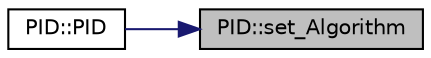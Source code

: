 digraph "PID::set_Algorithm"
{
 // INTERACTIVE_SVG=YES
 // LATEX_PDF_SIZE
  edge [fontname="Helvetica",fontsize="10",labelfontname="Helvetica",labelfontsize="10"];
  node [fontname="Helvetica",fontsize="10",shape=record];
  rankdir="RL";
  Node21 [label="PID::set_Algorithm",height=0.2,width=0.4,color="black", fillcolor="grey75", style="filled", fontcolor="black",tooltip=" "];
  Node21 -> Node22 [dir="back",color="midnightblue",fontsize="10",style="solid",fontname="Helvetica"];
  Node22 [label="PID::PID",height=0.2,width=0.4,color="black", fillcolor="white", style="filled",URL="$class_p_i_d.html#a3dec056234c6c626fd2265041b75b373",tooltip=" "];
}
